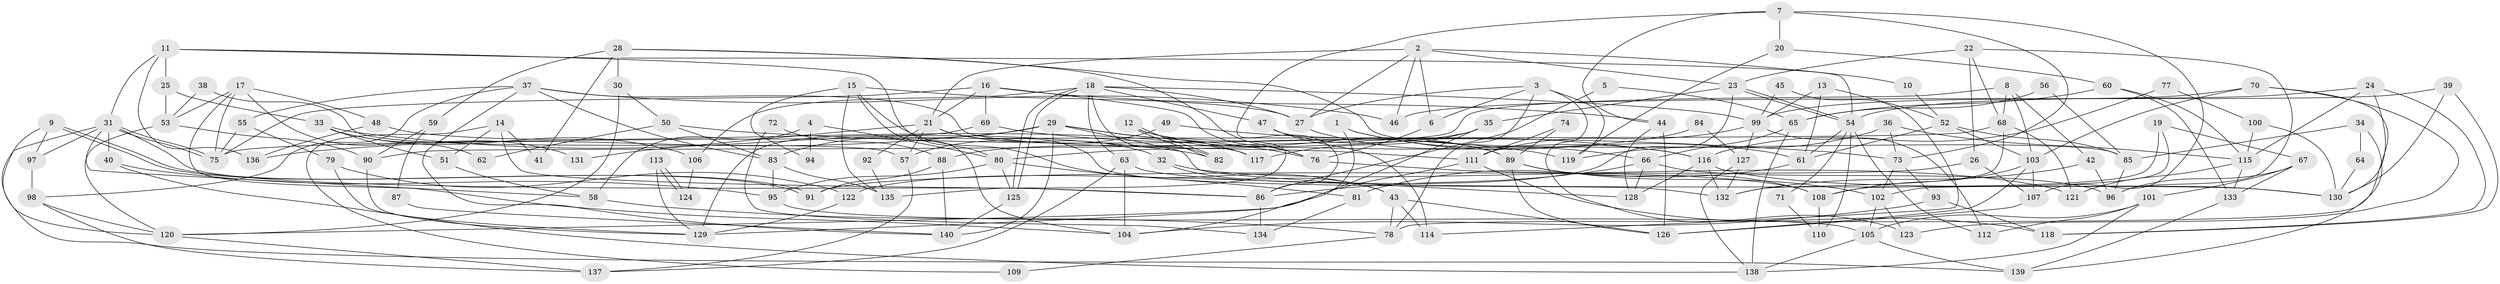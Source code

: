 // coarse degree distribution, {2: 0.09523809523809523, 4: 0.11904761904761904, 5: 0.14285714285714285, 6: 0.16666666666666666, 3: 0.19047619047619047, 9: 0.047619047619047616, 13: 0.023809523809523808, 7: 0.023809523809523808, 8: 0.047619047619047616, 10: 0.09523809523809523, 11: 0.047619047619047616}
// Generated by graph-tools (version 1.1) at 2025/52/03/04/25 21:52:54]
// undirected, 140 vertices, 280 edges
graph export_dot {
graph [start="1"]
  node [color=gray90,style=filled];
  1;
  2;
  3;
  4;
  5;
  6;
  7;
  8;
  9;
  10;
  11;
  12;
  13;
  14;
  15;
  16;
  17;
  18;
  19;
  20;
  21;
  22;
  23;
  24;
  25;
  26;
  27;
  28;
  29;
  30;
  31;
  32;
  33;
  34;
  35;
  36;
  37;
  38;
  39;
  40;
  41;
  42;
  43;
  44;
  45;
  46;
  47;
  48;
  49;
  50;
  51;
  52;
  53;
  54;
  55;
  56;
  57;
  58;
  59;
  60;
  61;
  62;
  63;
  64;
  65;
  66;
  67;
  68;
  69;
  70;
  71;
  72;
  73;
  74;
  75;
  76;
  77;
  78;
  79;
  80;
  81;
  82;
  83;
  84;
  85;
  86;
  87;
  88;
  89;
  90;
  91;
  92;
  93;
  94;
  95;
  96;
  97;
  98;
  99;
  100;
  101;
  102;
  103;
  104;
  105;
  106;
  107;
  108;
  109;
  110;
  111;
  112;
  113;
  114;
  115;
  116;
  117;
  118;
  119;
  120;
  121;
  122;
  123;
  124;
  125;
  126;
  127;
  128;
  129;
  130;
  131;
  132;
  133;
  134;
  135;
  136;
  137;
  138;
  139;
  140;
  1 -- 104;
  1 -- 116;
  1 -- 61;
  2 -- 23;
  2 -- 21;
  2 -- 6;
  2 -- 10;
  2 -- 27;
  2 -- 46;
  3 -- 78;
  3 -- 119;
  3 -- 6;
  3 -- 27;
  3 -- 123;
  4 -- 58;
  4 -- 80;
  4 -- 94;
  5 -- 65;
  5 -- 86;
  6 -- 76;
  7 -- 73;
  7 -- 86;
  7 -- 20;
  7 -- 44;
  7 -- 107;
  8 -- 103;
  8 -- 68;
  8 -- 42;
  8 -- 90;
  9 -- 91;
  9 -- 91;
  9 -- 120;
  9 -- 97;
  10 -- 52;
  11 -- 54;
  11 -- 31;
  11 -- 25;
  11 -- 80;
  11 -- 136;
  12 -- 82;
  12 -- 82;
  12 -- 135;
  12 -- 89;
  13 -- 99;
  13 -- 52;
  13 -- 61;
  14 -- 51;
  14 -- 86;
  14 -- 41;
  14 -- 109;
  15 -- 27;
  15 -- 104;
  15 -- 43;
  15 -- 94;
  15 -- 135;
  16 -- 44;
  16 -- 75;
  16 -- 21;
  16 -- 69;
  16 -- 76;
  17 -- 48;
  17 -- 75;
  17 -- 53;
  17 -- 62;
  17 -- 104;
  18 -- 125;
  18 -- 125;
  18 -- 27;
  18 -- 47;
  18 -- 63;
  18 -- 82;
  18 -- 99;
  18 -- 106;
  19 -- 108;
  19 -- 67;
  19 -- 102;
  20 -- 60;
  20 -- 119;
  21 -- 132;
  21 -- 32;
  21 -- 57;
  21 -- 92;
  21 -- 131;
  22 -- 23;
  22 -- 96;
  22 -- 26;
  22 -- 68;
  23 -- 54;
  23 -- 54;
  23 -- 35;
  23 -- 122;
  24 -- 115;
  24 -- 54;
  24 -- 118;
  24 -- 130;
  25 -- 53;
  25 -- 33;
  26 -- 107;
  26 -- 91;
  27 -- 66;
  28 -- 76;
  28 -- 30;
  28 -- 41;
  28 -- 59;
  28 -- 85;
  29 -- 76;
  29 -- 128;
  29 -- 83;
  29 -- 117;
  29 -- 136;
  29 -- 140;
  30 -- 50;
  30 -- 120;
  31 -- 97;
  31 -- 75;
  31 -- 75;
  31 -- 40;
  31 -- 58;
  31 -- 86;
  31 -- 139;
  32 -- 43;
  32 -- 121;
  33 -- 82;
  33 -- 51;
  33 -- 106;
  33 -- 131;
  34 -- 85;
  34 -- 139;
  34 -- 64;
  35 -- 80;
  35 -- 129;
  35 -- 117;
  36 -- 115;
  36 -- 119;
  36 -- 73;
  37 -- 111;
  37 -- 83;
  37 -- 46;
  37 -- 55;
  37 -- 98;
  37 -- 140;
  38 -- 53;
  38 -- 57;
  39 -- 130;
  39 -- 46;
  39 -- 118;
  40 -- 95;
  40 -- 138;
  42 -- 132;
  42 -- 96;
  43 -- 126;
  43 -- 78;
  43 -- 114;
  44 -- 126;
  44 -- 128;
  45 -- 114;
  45 -- 99;
  47 -- 89;
  47 -- 114;
  48 -- 117;
  48 -- 136;
  49 -- 57;
  49 -- 116;
  50 -- 83;
  50 -- 73;
  50 -- 62;
  51 -- 58;
  52 -- 103;
  52 -- 61;
  52 -- 85;
  53 -- 120;
  53 -- 90;
  54 -- 61;
  54 -- 71;
  54 -- 110;
  54 -- 112;
  55 -- 75;
  55 -- 79;
  56 -- 65;
  56 -- 85;
  57 -- 137;
  58 -- 78;
  59 -- 90;
  59 -- 87;
  60 -- 115;
  60 -- 133;
  60 -- 65;
  61 -- 81;
  63 -- 104;
  63 -- 130;
  63 -- 137;
  64 -- 130;
  65 -- 66;
  65 -- 138;
  66 -- 96;
  66 -- 86;
  66 -- 128;
  67 -- 101;
  67 -- 96;
  67 -- 133;
  68 -- 132;
  68 -- 75;
  68 -- 121;
  69 -- 129;
  69 -- 119;
  70 -- 123;
  70 -- 99;
  70 -- 78;
  70 -- 103;
  71 -- 110;
  72 -- 134;
  72 -- 88;
  73 -- 102;
  73 -- 93;
  74 -- 111;
  74 -- 89;
  76 -- 108;
  77 -- 116;
  77 -- 100;
  78 -- 109;
  79 -- 129;
  79 -- 122;
  80 -- 125;
  80 -- 81;
  80 -- 95;
  81 -- 134;
  83 -- 95;
  83 -- 135;
  84 -- 127;
  84 -- 88;
  85 -- 96;
  86 -- 134;
  87 -- 140;
  88 -- 91;
  88 -- 140;
  89 -- 108;
  89 -- 102;
  89 -- 126;
  90 -- 129;
  92 -- 135;
  93 -- 118;
  93 -- 104;
  95 -- 105;
  97 -- 98;
  98 -- 137;
  98 -- 120;
  99 -- 112;
  99 -- 111;
  99 -- 127;
  100 -- 115;
  100 -- 130;
  101 -- 138;
  101 -- 105;
  101 -- 112;
  102 -- 105;
  102 -- 123;
  103 -- 126;
  103 -- 107;
  103 -- 108;
  105 -- 138;
  105 -- 139;
  106 -- 124;
  107 -- 126;
  108 -- 110;
  111 -- 118;
  111 -- 120;
  113 -- 129;
  113 -- 124;
  113 -- 124;
  115 -- 121;
  115 -- 133;
  116 -- 128;
  116 -- 130;
  116 -- 132;
  120 -- 137;
  122 -- 129;
  125 -- 140;
  127 -- 138;
  127 -- 132;
  133 -- 139;
}

